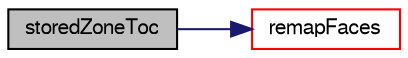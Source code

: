 digraph "storedZoneToc"
{
  bgcolor="transparent";
  edge [fontname="FreeSans",fontsize="10",labelfontname="FreeSans",labelfontsize="10"];
  node [fontname="FreeSans",fontsize="10",shape=record];
  rankdir="LR";
  Node394 [label="storedZoneToc",height=0.2,width=0.4,color="black", fillcolor="grey75", style="filled", fontcolor="black"];
  Node394 -> Node395 [color="midnightblue",fontsize="10",style="solid",fontname="FreeSans"];
  Node395 [label="remapFaces",height=0.2,width=0.4,color="red",URL="$a29574.html#ac15d32161096e3b5c83b0a0dee739b65",tooltip="Set new zones from faceMap. "];
}
